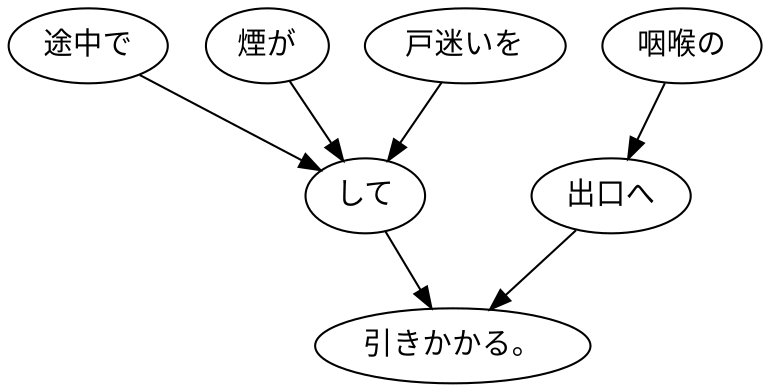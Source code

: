 digraph graph1018 {
	node0 [label="途中で"];
	node1 [label="煙が"];
	node2 [label="戸迷いを"];
	node3 [label="して"];
	node4 [label="咽喉の"];
	node5 [label="出口へ"];
	node6 [label="引きかかる。"];
	node0 -> node3;
	node1 -> node3;
	node2 -> node3;
	node3 -> node6;
	node4 -> node5;
	node5 -> node6;
}
